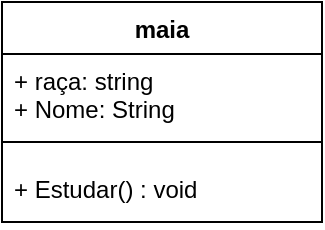 <mxfile version="21.6.9" type="device">
  <diagram name="Página-1" id="sRETwah8dz6Oaa62Oh6b">
    <mxGraphModel dx="1050" dy="574" grid="1" gridSize="10" guides="1" tooltips="1" connect="1" arrows="1" fold="1" page="1" pageScale="1" pageWidth="827" pageHeight="1169" math="0" shadow="0">
      <root>
        <mxCell id="0" />
        <mxCell id="1" parent="0" />
        <mxCell id="RlZLO2qBxHX6C8QcZjqc-5" value="maia" style="swimlane;fontStyle=1;align=center;verticalAlign=top;childLayout=stackLayout;horizontal=1;startSize=26;horizontalStack=0;resizeParent=1;resizeParentMax=0;resizeLast=0;collapsible=1;marginBottom=0;whiteSpace=wrap;html=1;" vertex="1" parent="1">
          <mxGeometry x="300" y="130" width="160" height="110" as="geometry" />
        </mxCell>
        <mxCell id="RlZLO2qBxHX6C8QcZjqc-6" value="+ raça: string&lt;br&gt;+ Nome: String" style="text;strokeColor=none;fillColor=none;align=left;verticalAlign=top;spacingLeft=4;spacingRight=4;overflow=hidden;rotatable=0;points=[[0,0.5],[1,0.5]];portConstraint=eastwest;whiteSpace=wrap;html=1;" vertex="1" parent="RlZLO2qBxHX6C8QcZjqc-5">
          <mxGeometry y="26" width="160" height="34" as="geometry" />
        </mxCell>
        <mxCell id="RlZLO2qBxHX6C8QcZjqc-7" value="" style="line;strokeWidth=1;fillColor=none;align=left;verticalAlign=middle;spacingTop=-1;spacingLeft=3;spacingRight=3;rotatable=0;labelPosition=right;points=[];portConstraint=eastwest;strokeColor=inherit;" vertex="1" parent="RlZLO2qBxHX6C8QcZjqc-5">
          <mxGeometry y="60" width="160" height="20" as="geometry" />
        </mxCell>
        <mxCell id="RlZLO2qBxHX6C8QcZjqc-8" value="+ Estudar() : void" style="text;strokeColor=none;fillColor=none;align=left;verticalAlign=top;spacingLeft=4;spacingRight=4;overflow=hidden;rotatable=0;points=[[0,0.5],[1,0.5]];portConstraint=eastwest;whiteSpace=wrap;html=1;" vertex="1" parent="RlZLO2qBxHX6C8QcZjqc-5">
          <mxGeometry y="80" width="160" height="30" as="geometry" />
        </mxCell>
      </root>
    </mxGraphModel>
  </diagram>
</mxfile>
